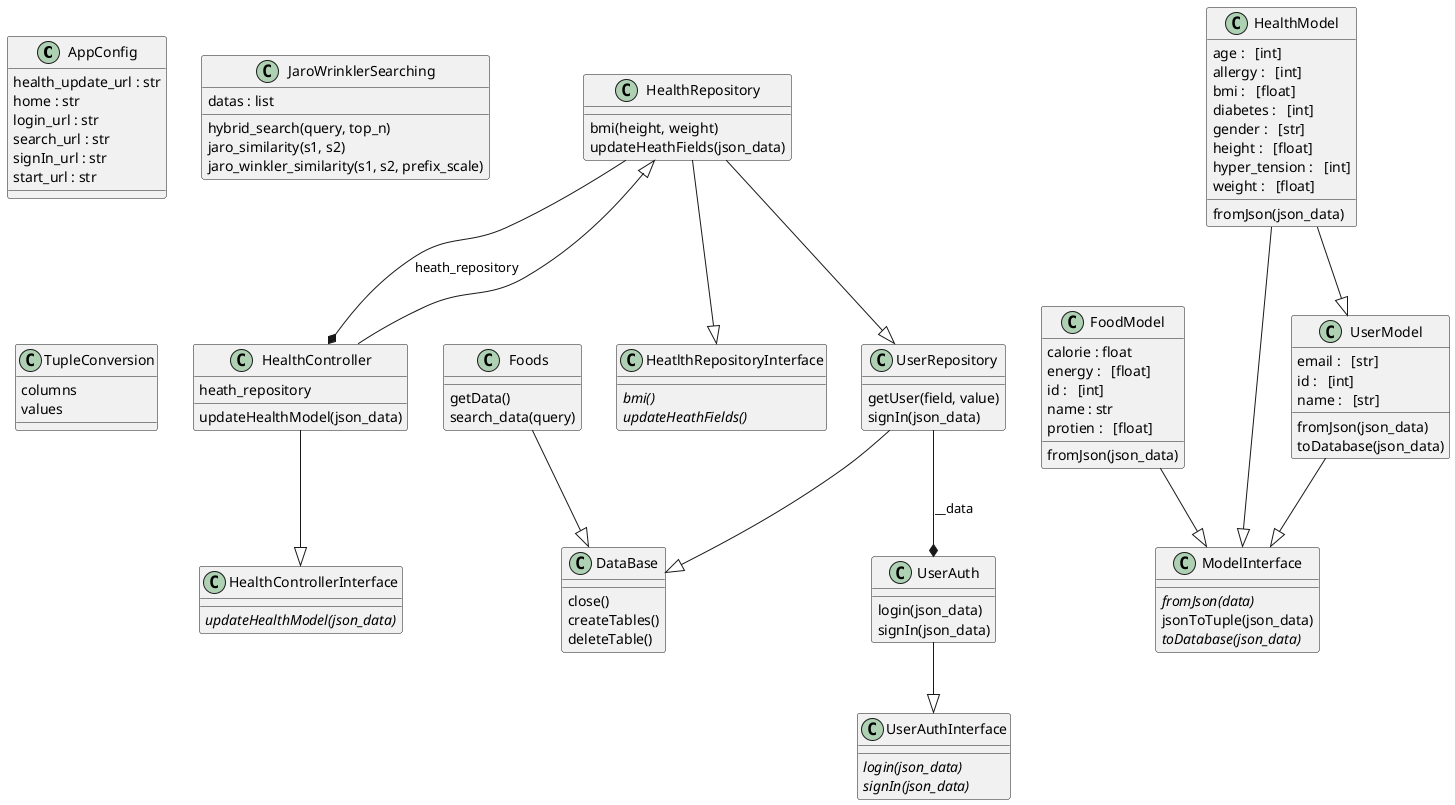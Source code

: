 @startuml classes_Nutrify
set namespaceSeparator none
class "AppConfig" as backend.view.config.AppConfig {
  health_update_url : str
  home : str
  login_url : str
  search_url : str
  signIn_url : str
  start_url : str
}
class "DataBase" as backend.data_layer.repository.db.DataBase {
  close()
  createTables()
  deleteTable()
}
class "FoodModel" as backend.data_layer.Models.food_model.FoodModel {
  calorie : float
  energy :   [float]
  id :   [int]
  name : str
  protien :   [float]
  fromJson(json_data)
}
class "Foods" as backend.data_layer.repository.food_repository.Foods {
  getData()
  search_data(query)
}
class "HealthController" as backend.controller.health_controller.HealthController {
  heath_repository
  updateHealthModel(json_data)
}
class "HealthControllerInterface" as backend.controller.health_controller.HealthControllerInterface {
  {abstract}updateHealthModel(json_data)
}
class "HealthModel" as backend.data_layer.Models.health_model.HealthModel {
  age :   [int]
  allergy :   [int]
  bmi :   [float]
  diabetes :   [int]
  gender :   [str]
  height :   [float]
  hyper_tension :   [int]
  weight :   [float]
  fromJson(json_data)
}
class "HealthRepository" as backend.data_layer.repository.health_repository.HealthRepository {
  bmi(height, weight)
  updateHeathFields(json_data)
}
class "HeatlthRepositoryInterface" as backend.data_layer.repository.health_repository.HeatlthRepositoryInterface {
  {abstract}bmi()
  {abstract}updateHeathFields()
}
class "JaroWrinklerSearching" as backend.data_layer.repository.jaro.JaroWrinklerSearching {
  datas : list
  hybrid_search(query, top_n)
  jaro_similarity(s1, s2)
  jaro_winkler_similarity(s1, s2, prefix_scale)
}
class "ModelInterface" as backend.data_layer.Models.model.ModelInterface {
  {abstract}fromJson(data)
  jsonToTuple(json_data)
  {abstract}toDatabase(json_data)
}
class "TupleConversion" as backend.data_layer.Models.model.TupleConversion {
  columns
  values
}
class "UserAuth" as backend.controller.user_auth.UserAuth {
  login(json_data)
  signIn(json_data)
}
class "UserAuthInterface" as backend.controller.user_auth.UserAuthInterface {
  {abstract}login(json_data)
  {abstract}signIn(json_data)
}
class "UserModel" as backend.data_layer.Models.user_model.UserModel {
  email :   [str]
  id :   [int]
  name :   [str]
  fromJson(json_data)
  toDatabase(json_data)
}
class "UserRepository" as backend.data_layer.repository.user_repository.UserRepository {
  getUser(field, value)
  signIn(json_data)
}
backend.controller.health_controller.HealthController --|> backend.controller.health_controller.HealthControllerInterface
backend.controller.health_controller.HealthController --|> backend.data_layer.repository.health_repository.HealthRepository
backend.controller.user_auth.UserAuth --|> backend.controller.user_auth.UserAuthInterface
backend.data_layer.Models.food_model.FoodModel --|> backend.data_layer.Models.model.ModelInterface
backend.data_layer.Models.health_model.HealthModel --|> backend.data_layer.Models.model.ModelInterface
backend.data_layer.Models.health_model.HealthModel --|> backend.data_layer.Models.user_model.UserModel
backend.data_layer.Models.user_model.UserModel --|> backend.data_layer.Models.model.ModelInterface
backend.data_layer.repository.food_repository.Foods --|> backend.data_layer.repository.db.DataBase
backend.data_layer.repository.health_repository.HealthRepository --|> backend.data_layer.repository.health_repository.HeatlthRepositoryInterface
backend.data_layer.repository.health_repository.HealthRepository --|> backend.data_layer.repository.user_repository.UserRepository
backend.data_layer.repository.user_repository.UserRepository --|> backend.data_layer.repository.db.DataBase
backend.data_layer.repository.health_repository.HealthRepository --* backend.controller.health_controller.HealthController : heath_repository
backend.data_layer.repository.user_repository.UserRepository --* backend.controller.user_auth.UserAuth : __data
@enduml
